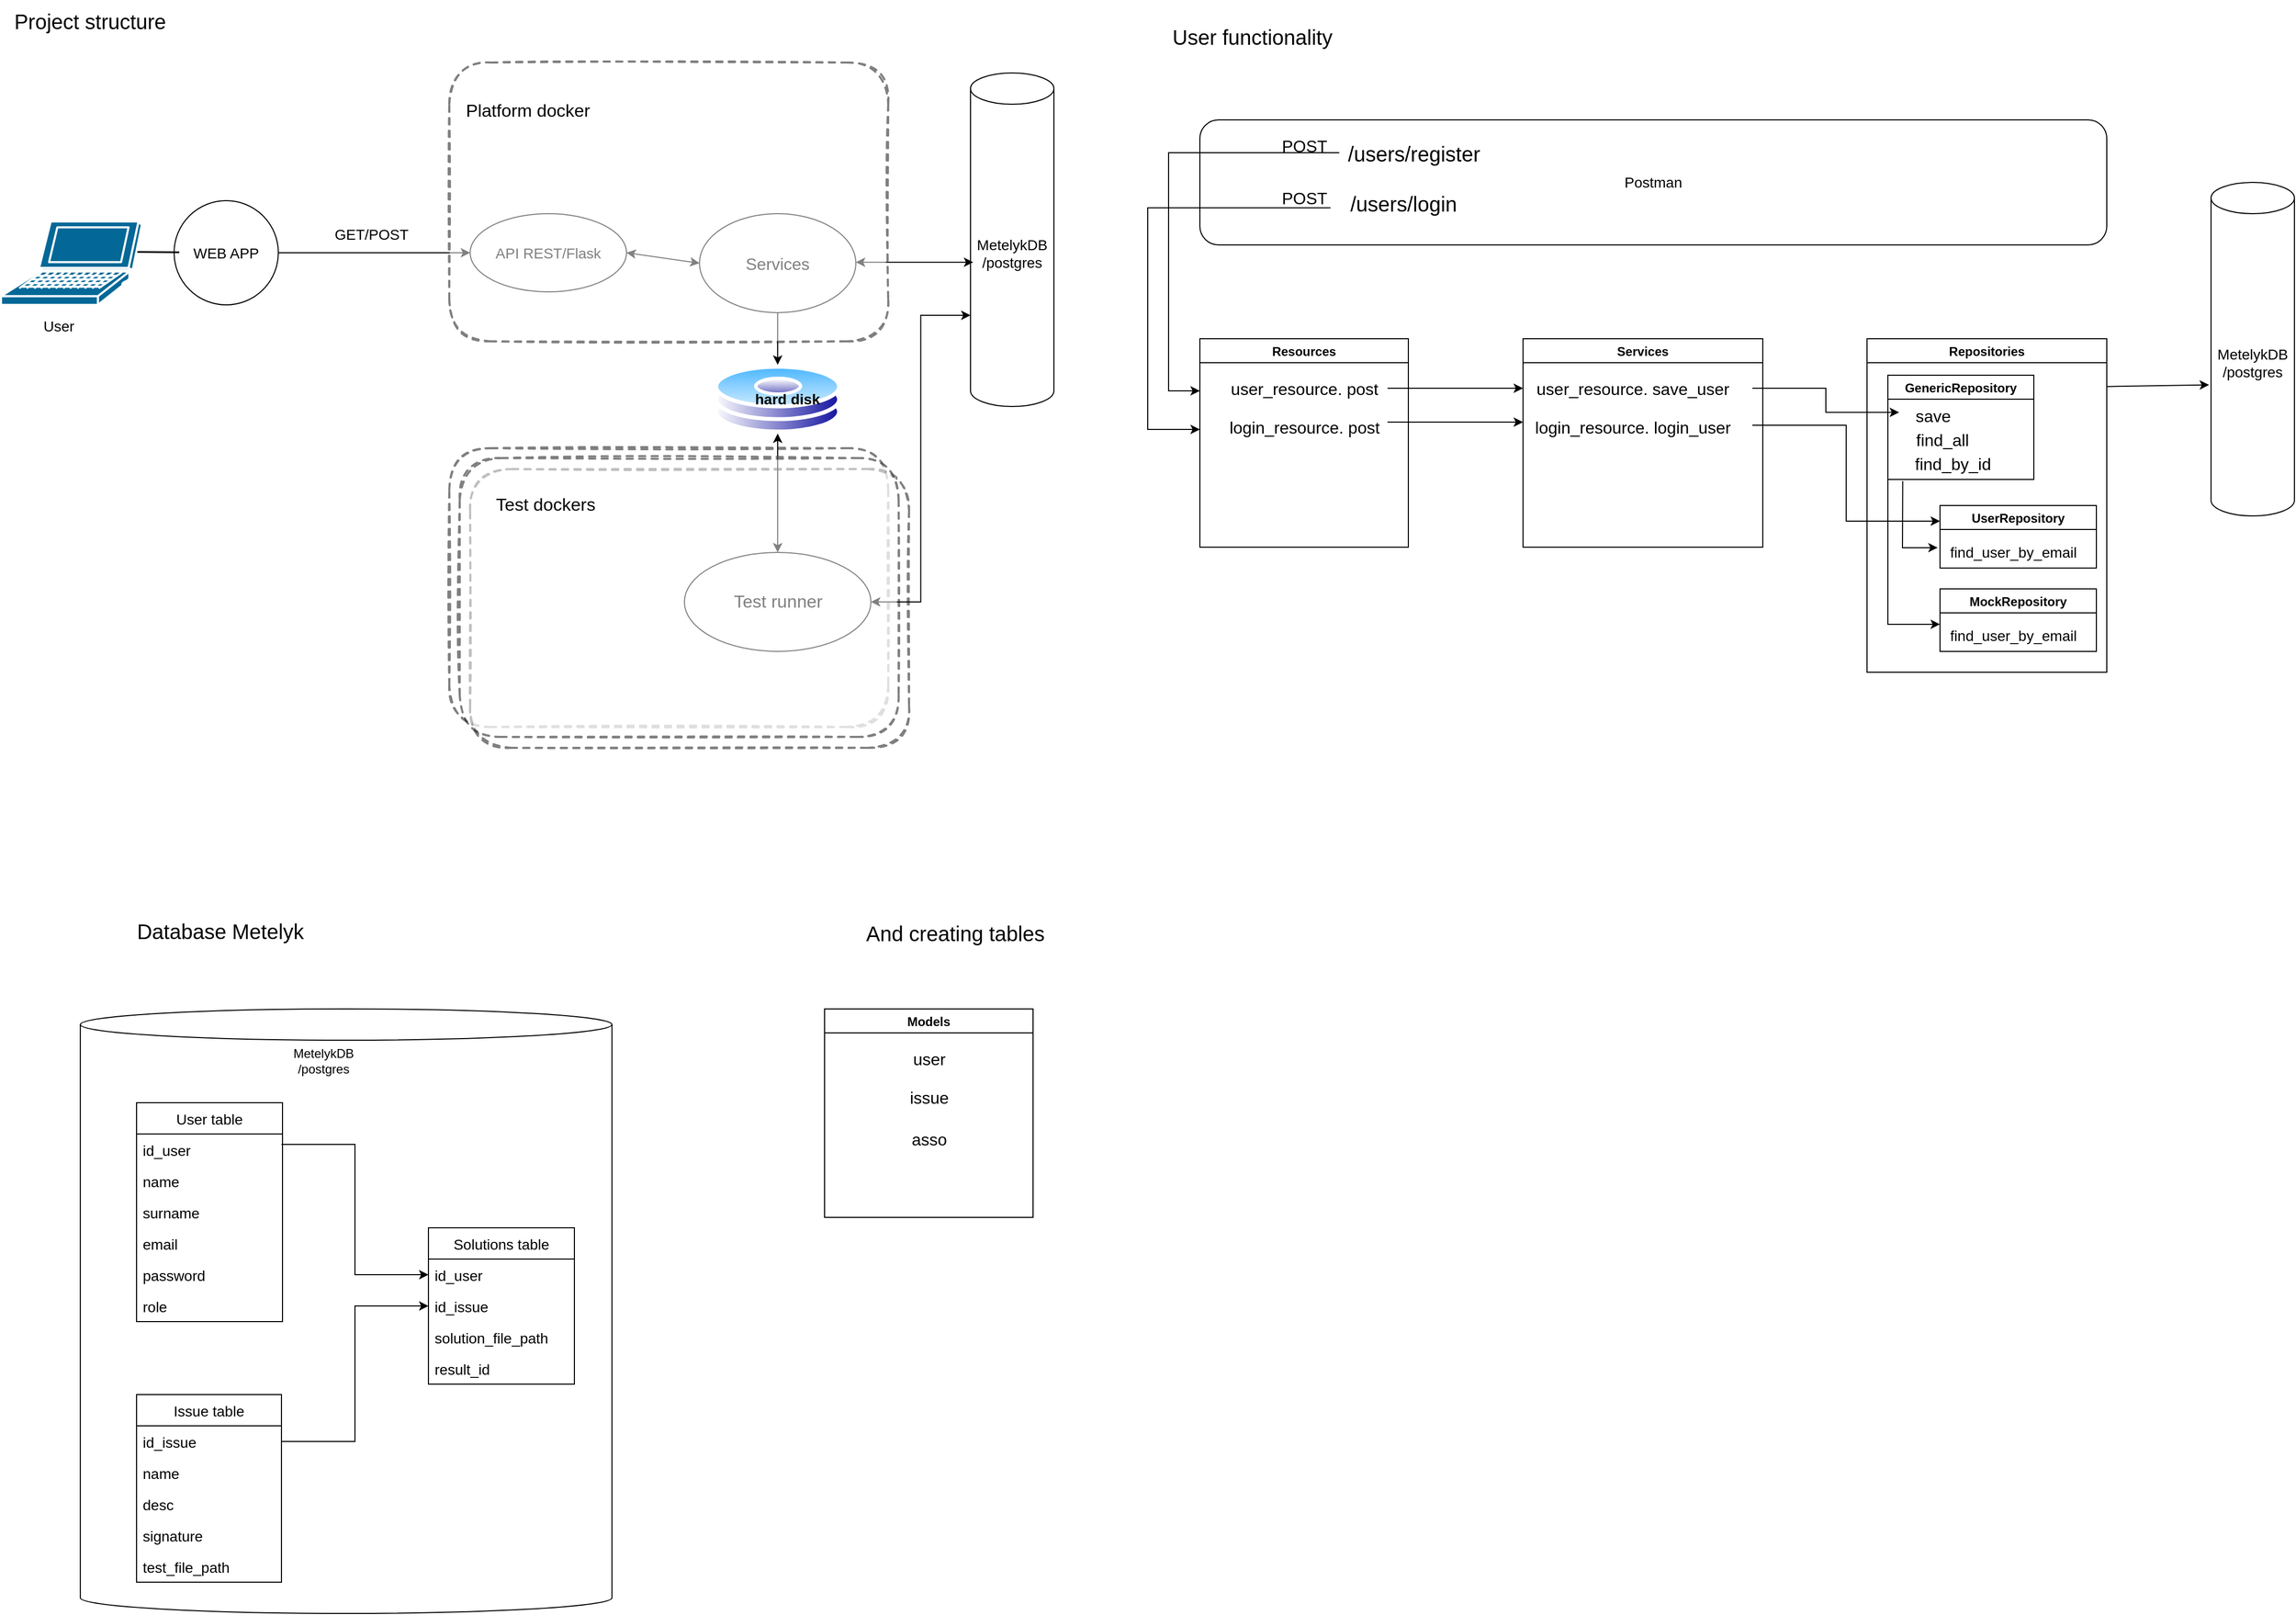 <mxfile version="20.3.7" type="device"><diagram id="XOuEsQqTodch3T4mLWbx" name="Page-1"><mxGraphModel dx="3245" dy="978" grid="1" gridSize="10" guides="1" tooltips="1" connect="1" arrows="1" fold="1" page="1" pageScale="1" pageWidth="1169" pageHeight="1654" math="0" shadow="0"><root><mxCell id="0"/><mxCell id="1" parent="0"/><mxCell id="4kwDnwiG3uN0GNMyowpm-22" value="" style="rounded=1;whiteSpace=wrap;html=1;fontSize=14;dashed=1;strokeWidth=2;fillColor=#FFFFFF;opacity=50;sketch=1;shadow=0;glass=0;" vertex="1" parent="1"><mxGeometry x="-640" y="455" width="421.05" height="267.5" as="geometry"/></mxCell><mxCell id="4kwDnwiG3uN0GNMyowpm-23" value="" style="rounded=1;whiteSpace=wrap;html=1;fontSize=14;dashed=1;strokeWidth=2;fillColor=#FFFFFF;opacity=50;sketch=1;shadow=0;glass=0;" vertex="1" parent="1"><mxGeometry x="-620" y="475" width="421.05" height="267.5" as="geometry"/></mxCell><mxCell id="VlaobWc57VFWbXcnul0v-15" value="MetelykDB&lt;br style=&quot;font-size: 14px;&quot;&gt;/postgres" style="shape=cylinder3;whiteSpace=wrap;html=1;boundedLbl=1;backgroundOutline=1;size=15;fontSize=14;" parent="1" vertex="1"><mxGeometry x="-140" y="95" width="80" height="320" as="geometry"/></mxCell><mxCell id="VlaobWc57VFWbXcnul0v-21" value="API REST/Flask" style="ellipse;whiteSpace=wrap;html=1;fontSize=14;" parent="1" vertex="1"><mxGeometry x="-620" y="230" width="150" height="75" as="geometry"/></mxCell><mxCell id="VlaobWc57VFWbXcnul0v-24" value="WEB APP" style="ellipse;whiteSpace=wrap;html=1;aspect=fixed;fontSize=14;" parent="1" vertex="1"><mxGeometry x="-904" y="217.5" width="100" height="100" as="geometry"/></mxCell><mxCell id="VlaobWc57VFWbXcnul0v-61" value="" style="endArrow=classic;html=1;rounded=0;fontSize=14;entryX=0;entryY=0.5;entryDx=0;entryDy=0;exitX=1;exitY=0.5;exitDx=0;exitDy=0;" parent="1" source="VlaobWc57VFWbXcnul0v-24" target="VlaobWc57VFWbXcnul0v-21" edge="1"><mxGeometry width="50" height="50" relative="1" as="geometry"><mxPoint x="450" y="10" as="sourcePoint"/><mxPoint x="310" y="40" as="targetPoint"/><Array as="points"/></mxGeometry></mxCell><mxCell id="VlaobWc57VFWbXcnul0v-62" value="" style="endArrow=classic;html=1;rounded=0;fontSize=14;entryX=0.5;entryY=0;entryDx=0;entryDy=0;exitX=0.5;exitY=1;exitDx=0;exitDy=0;" parent="1" target="VlaobWc57VFWbXcnul0v-96" edge="1" source="4kwDnwiG3uN0GNMyowpm-8"><mxGeometry width="50" height="50" relative="1" as="geometry"><mxPoint x="-545.83" y="305" as="sourcePoint"/><mxPoint x="-545.83" y="405" as="targetPoint"/><Array as="points"/></mxGeometry></mxCell><mxCell id="VlaobWc57VFWbXcnul0v-66" value="" style="shape=link;html=1;rounded=0;fontSize=14;width=0.588;" parent="1" edge="1"><mxGeometry relative="1" as="geometry"><mxPoint x="-970" y="266.5" as="sourcePoint"/><mxPoint x="-899" y="267.06" as="targetPoint"/><Array as="points"><mxPoint x="-960" y="266.5"/></Array></mxGeometry></mxCell><mxCell id="VlaobWc57VFWbXcnul0v-78" value="GET/POST" style="text;html=1;align=center;verticalAlign=middle;resizable=0;points=[];autosize=1;strokeColor=none;fillColor=none;fontSize=14;" parent="1" vertex="1"><mxGeometry x="-760" y="235" width="90" height="30" as="geometry"/></mxCell><mxCell id="VlaobWc57VFWbXcnul0v-80" value="&lt;font style=&quot;font-size: 14px;&quot;&gt;User&lt;/font&gt;" style="text;html=1;align=center;verticalAlign=middle;resizable=0;points=[];autosize=1;strokeColor=none;fillColor=none;fontSize=14;" parent="1" vertex="1"><mxGeometry x="-1040" y="322.5" width="50" height="30" as="geometry"/></mxCell><mxCell id="4kwDnwiG3uN0GNMyowpm-17" style="edgeStyle=orthogonalEdgeStyle;rounded=0;orthogonalLoop=1;jettySize=auto;html=1;exitX=0.5;exitY=1;exitDx=0;exitDy=0;fontSize=17;startArrow=classic;startFill=1;" edge="1" parent="1" source="VlaobWc57VFWbXcnul0v-96" target="VlaobWc57VFWbXcnul0v-155"><mxGeometry relative="1" as="geometry"/></mxCell><mxCell id="VlaobWc57VFWbXcnul0v-113" value="" style="shape=mxgraph.cisco.computers_and_peripherals.laptop;html=1;pointerEvents=1;dashed=0;fillColor=#036897;strokeColor=#ffffff;strokeWidth=2;verticalLabelPosition=bottom;verticalAlign=top;align=center;outlineConnect=0;fontSize=14;" parent="1" vertex="1"><mxGeometry x="-1070" y="237.5" width="135" height="80" as="geometry"/></mxCell><mxCell id="VlaobWc57VFWbXcnul0v-150" value="" style="endArrow=classic;html=1;rounded=0;exitX=1;exitY=0.5;exitDx=0;exitDy=0;entryX=0;entryY=0.5;entryDx=0;entryDy=0;fontSize=14;startArrow=classic;startFill=1;" parent="1" source="VlaobWc57VFWbXcnul0v-21" target="4kwDnwiG3uN0GNMyowpm-8" edge="1"><mxGeometry width="50" height="50" relative="1" as="geometry"><mxPoint x="-480" y="251" as="sourcePoint"/><mxPoint x="-250" y="247" as="targetPoint"/><Array as="points"/></mxGeometry></mxCell><mxCell id="4kwDnwiG3uN0GNMyowpm-15" style="edgeStyle=orthogonalEdgeStyle;rounded=0;orthogonalLoop=1;jettySize=auto;html=1;exitX=1;exitY=0.5;exitDx=0;exitDy=0;entryX=0;entryY=0;entryDx=0;entryDy=232.5;entryPerimeter=0;fontSize=17;startArrow=classic;startFill=1;" edge="1" parent="1" source="VlaobWc57VFWbXcnul0v-155" target="VlaobWc57VFWbXcnul0v-15"><mxGeometry relative="1" as="geometry"/></mxCell><mxCell id="VlaobWc57VFWbXcnul0v-155" value="&lt;font style=&quot;font-size: 17px;&quot;&gt;Test runner&lt;/font&gt;" style="ellipse;whiteSpace=wrap;html=1;align=center;fontSize=14;" parent="1" vertex="1"><mxGeometry x="-414.48" y="555" width="178.95" height="95" as="geometry"/></mxCell><mxCell id="y2n-xiSh2Oz9Mf73TQws-4" value="" style="shape=cylinder3;whiteSpace=wrap;html=1;boundedLbl=1;backgroundOutline=1;size=15;" parent="1" vertex="1"><mxGeometry x="-993.94" y="993" width="510" height="580" as="geometry"/></mxCell><mxCell id="y2n-xiSh2Oz9Mf73TQws-5" value="User table" style="swimlane;fontStyle=0;childLayout=stackLayout;horizontal=1;startSize=30;horizontalStack=0;resizeParent=1;resizeParentMax=0;resizeLast=0;collapsible=1;marginBottom=0;fontSize=14;" parent="1" vertex="1"><mxGeometry x="-940" y="1083" width="140" height="210" as="geometry"/></mxCell><mxCell id="y2n-xiSh2Oz9Mf73TQws-6" value="id_user" style="text;strokeColor=none;fillColor=none;align=left;verticalAlign=middle;spacingLeft=4;spacingRight=4;overflow=hidden;points=[[0,0.5],[1,0.5]];portConstraint=eastwest;rotatable=0;fontSize=14;" parent="y2n-xiSh2Oz9Mf73TQws-5" vertex="1"><mxGeometry y="30" width="140" height="30" as="geometry"/></mxCell><mxCell id="y2n-xiSh2Oz9Mf73TQws-7" value="name" style="text;strokeColor=none;fillColor=none;align=left;verticalAlign=middle;spacingLeft=4;spacingRight=4;overflow=hidden;points=[[0,0.5],[1,0.5]];portConstraint=eastwest;rotatable=0;fontSize=14;" parent="y2n-xiSh2Oz9Mf73TQws-5" vertex="1"><mxGeometry y="60" width="140" height="30" as="geometry"/></mxCell><mxCell id="y2n-xiSh2Oz9Mf73TQws-8" value="surname" style="text;strokeColor=none;fillColor=none;align=left;verticalAlign=middle;spacingLeft=4;spacingRight=4;overflow=hidden;points=[[0,0.5],[1,0.5]];portConstraint=eastwest;rotatable=0;fontSize=14;" parent="y2n-xiSh2Oz9Mf73TQws-5" vertex="1"><mxGeometry y="90" width="140" height="30" as="geometry"/></mxCell><mxCell id="y2n-xiSh2Oz9Mf73TQws-9" value="email" style="text;strokeColor=none;fillColor=none;align=left;verticalAlign=middle;spacingLeft=4;spacingRight=4;overflow=hidden;points=[[0,0.5],[1,0.5]];portConstraint=eastwest;rotatable=0;fontSize=14;" parent="y2n-xiSh2Oz9Mf73TQws-5" vertex="1"><mxGeometry y="120" width="140" height="30" as="geometry"/></mxCell><mxCell id="y2n-xiSh2Oz9Mf73TQws-10" value="password" style="text;strokeColor=none;fillColor=none;align=left;verticalAlign=middle;spacingLeft=4;spacingRight=4;overflow=hidden;points=[[0,0.5],[1,0.5]];portConstraint=eastwest;rotatable=0;fontSize=14;" parent="y2n-xiSh2Oz9Mf73TQws-5" vertex="1"><mxGeometry y="150" width="140" height="30" as="geometry"/></mxCell><mxCell id="y2n-xiSh2Oz9Mf73TQws-11" value="role" style="text;strokeColor=none;fillColor=none;align=left;verticalAlign=middle;spacingLeft=4;spacingRight=4;overflow=hidden;points=[[0,0.5],[1,0.5]];portConstraint=eastwest;rotatable=0;fontSize=14;" parent="y2n-xiSh2Oz9Mf73TQws-5" vertex="1"><mxGeometry y="180" width="140" height="30" as="geometry"/></mxCell><mxCell id="y2n-xiSh2Oz9Mf73TQws-12" value="Issue table" style="swimlane;fontStyle=0;childLayout=stackLayout;horizontal=1;startSize=30;horizontalStack=0;resizeParent=1;resizeParentMax=0;resizeLast=0;collapsible=1;marginBottom=0;fontSize=14;" parent="1" vertex="1"><mxGeometry x="-940" y="1363" width="139" height="180" as="geometry"/></mxCell><mxCell id="y2n-xiSh2Oz9Mf73TQws-13" value="id_issue" style="text;strokeColor=none;fillColor=none;align=left;verticalAlign=middle;spacingLeft=4;spacingRight=4;overflow=hidden;points=[[0,0.5],[1,0.5]];portConstraint=eastwest;rotatable=0;fontSize=14;" parent="y2n-xiSh2Oz9Mf73TQws-12" vertex="1"><mxGeometry y="30" width="139" height="30" as="geometry"/></mxCell><mxCell id="y2n-xiSh2Oz9Mf73TQws-14" value="name" style="text;strokeColor=none;fillColor=none;align=left;verticalAlign=middle;spacingLeft=4;spacingRight=4;overflow=hidden;points=[[0,0.5],[1,0.5]];portConstraint=eastwest;rotatable=0;fontSize=14;" parent="y2n-xiSh2Oz9Mf73TQws-12" vertex="1"><mxGeometry y="60" width="139" height="30" as="geometry"/></mxCell><mxCell id="y2n-xiSh2Oz9Mf73TQws-15" value="desc" style="text;strokeColor=none;fillColor=none;align=left;verticalAlign=middle;spacingLeft=4;spacingRight=4;overflow=hidden;points=[[0,0.5],[1,0.5]];portConstraint=eastwest;rotatable=0;fontSize=14;" parent="y2n-xiSh2Oz9Mf73TQws-12" vertex="1"><mxGeometry y="90" width="139" height="30" as="geometry"/></mxCell><mxCell id="y2n-xiSh2Oz9Mf73TQws-16" value="signature" style="text;strokeColor=none;fillColor=none;align=left;verticalAlign=middle;spacingLeft=4;spacingRight=4;overflow=hidden;points=[[0,0.5],[1,0.5]];portConstraint=eastwest;rotatable=0;fontSize=14;" parent="y2n-xiSh2Oz9Mf73TQws-12" vertex="1"><mxGeometry y="120" width="139" height="30" as="geometry"/></mxCell><mxCell id="4kwDnwiG3uN0GNMyowpm-1" value="test_file_path" style="text;strokeColor=none;fillColor=none;align=left;verticalAlign=middle;spacingLeft=4;spacingRight=4;overflow=hidden;points=[[0,0.5],[1,0.5]];portConstraint=eastwest;rotatable=0;fontSize=14;" vertex="1" parent="y2n-xiSh2Oz9Mf73TQws-12"><mxGeometry y="150" width="139" height="30" as="geometry"/></mxCell><mxCell id="y2n-xiSh2Oz9Mf73TQws-17" value="Solutions table" style="swimlane;fontStyle=0;childLayout=stackLayout;horizontal=1;startSize=30;horizontalStack=0;resizeParent=1;resizeParentMax=0;resizeLast=0;collapsible=1;marginBottom=0;fontSize=14;" parent="1" vertex="1"><mxGeometry x="-660" y="1203" width="140" height="150" as="geometry"/></mxCell><mxCell id="y2n-xiSh2Oz9Mf73TQws-18" value="id_user" style="text;strokeColor=none;fillColor=none;align=left;verticalAlign=middle;spacingLeft=4;spacingRight=4;overflow=hidden;points=[[0,0.5],[1,0.5]];portConstraint=eastwest;rotatable=0;fontSize=14;" parent="y2n-xiSh2Oz9Mf73TQws-17" vertex="1"><mxGeometry y="30" width="140" height="30" as="geometry"/></mxCell><mxCell id="y2n-xiSh2Oz9Mf73TQws-19" value="id_issue" style="text;strokeColor=none;fillColor=none;align=left;verticalAlign=middle;spacingLeft=4;spacingRight=4;overflow=hidden;points=[[0,0.5],[1,0.5]];portConstraint=eastwest;rotatable=0;fontSize=14;" parent="y2n-xiSh2Oz9Mf73TQws-17" vertex="1"><mxGeometry y="60" width="140" height="30" as="geometry"/></mxCell><mxCell id="y2n-xiSh2Oz9Mf73TQws-20" value="solution_file_path" style="text;strokeColor=none;fillColor=none;align=left;verticalAlign=middle;spacingLeft=4;spacingRight=4;overflow=hidden;points=[[0,0.5],[1,0.5]];portConstraint=eastwest;rotatable=0;fontSize=14;" parent="y2n-xiSh2Oz9Mf73TQws-17" vertex="1"><mxGeometry y="90" width="140" height="30" as="geometry"/></mxCell><mxCell id="4kwDnwiG3uN0GNMyowpm-2" value="result_id" style="text;strokeColor=none;fillColor=none;align=left;verticalAlign=middle;spacingLeft=4;spacingRight=4;overflow=hidden;points=[[0,0.5],[1,0.5]];portConstraint=eastwest;rotatable=0;fontSize=14;" vertex="1" parent="y2n-xiSh2Oz9Mf73TQws-17"><mxGeometry y="120" width="140" height="30" as="geometry"/></mxCell><mxCell id="y2n-xiSh2Oz9Mf73TQws-21" value="" style="edgeStyle=elbowEdgeStyle;elbow=horizontal;endArrow=classic;html=1;rounded=0;exitX=0.993;exitY=0.333;exitDx=0;exitDy=0;exitPerimeter=0;entryX=0;entryY=0.5;entryDx=0;entryDy=0;" parent="1" source="y2n-xiSh2Oz9Mf73TQws-6" target="y2n-xiSh2Oz9Mf73TQws-18" edge="1"><mxGeometry width="50" height="50" relative="1" as="geometry"><mxPoint x="-801.0" y="1133" as="sourcePoint"/><mxPoint x="-751.84" y="1228.99" as="targetPoint"/></mxGeometry></mxCell><mxCell id="y2n-xiSh2Oz9Mf73TQws-22" value="" style="edgeStyle=elbowEdgeStyle;elbow=horizontal;endArrow=classic;html=1;rounded=0;entryX=0;entryY=0.5;entryDx=0;entryDy=0;exitX=1;exitY=0.5;exitDx=0;exitDy=0;" parent="1" source="y2n-xiSh2Oz9Mf73TQws-13" target="y2n-xiSh2Oz9Mf73TQws-19" edge="1"><mxGeometry width="50" height="50" relative="1" as="geometry"><mxPoint x="-801" y="1418" as="sourcePoint"/><mxPoint x="-751" y="1283" as="targetPoint"/></mxGeometry></mxCell><mxCell id="ETXjAft0qrTI0-1CCwdr-1" value="&lt;span style=&quot;&quot;&gt;MetelykDB&lt;/span&gt;&lt;br style=&quot;&quot;&gt;&lt;span style=&quot;&quot;&gt;/postgres&lt;/span&gt;" style="text;html=1;align=center;verticalAlign=middle;resizable=0;points=[];autosize=1;strokeColor=none;fillColor=none;" parent="1" vertex="1"><mxGeometry x="-801" y="1023" width="80" height="40" as="geometry"/></mxCell><mxCell id="ETXjAft0qrTI0-1CCwdr-2" value="Resources" style="swimlane;shadow=0;glass=0;" parent="1" vertex="1"><mxGeometry x="80" y="350" width="200" height="200" as="geometry"/></mxCell><mxCell id="ETXjAft0qrTI0-1CCwdr-4" value="&lt;font style=&quot;font-size: 16px;&quot;&gt;user_resource. post&lt;/font&gt;" style="text;html=1;align=center;verticalAlign=middle;resizable=0;points=[];autosize=1;strokeColor=none;fillColor=none;fontSize=14;" parent="ETXjAft0qrTI0-1CCwdr-2" vertex="1"><mxGeometry x="20" y="32.5" width="160" height="30" as="geometry"/></mxCell><mxCell id="ETXjAft0qrTI0-1CCwdr-5" value="&lt;font style=&quot;font-size: 16px;&quot;&gt;login_resource. post&lt;/font&gt;" style="text;html=1;align=center;verticalAlign=middle;resizable=0;points=[];autosize=1;strokeColor=none;fillColor=none;fontSize=14;" parent="ETXjAft0qrTI0-1CCwdr-2" vertex="1"><mxGeometry x="15" y="70" width="170" height="30" as="geometry"/></mxCell><mxCell id="ETXjAft0qrTI0-1CCwdr-3" value="&lt;font style=&quot;font-size: 14px;&quot;&gt;Postman&lt;/font&gt;" style="rounded=1;whiteSpace=wrap;html=1;shadow=0;glass=0;" parent="1" vertex="1"><mxGeometry x="80" y="140" width="870" height="120" as="geometry"/></mxCell><mxCell id="ETXjAft0qrTI0-1CCwdr-7" value="" style="endArrow=classic;html=1;rounded=0;fontSize=16;exitX=0.025;exitY=0.488;exitDx=0;exitDy=0;exitPerimeter=0;entryX=0;entryY=0.25;entryDx=0;entryDy=0;edgeStyle=elbowEdgeStyle;" parent="1" source="ETXjAft0qrTI0-1CCwdr-17" target="ETXjAft0qrTI0-1CCwdr-2" edge="1"><mxGeometry width="50" height="50" relative="1" as="geometry"><mxPoint x="202.82" y="267.44" as="sourcePoint"/><mxPoint x="200.0" y="350.0" as="targetPoint"/><Array as="points"><mxPoint x="50" y="290"/></Array></mxGeometry></mxCell><mxCell id="ETXjAft0qrTI0-1CCwdr-8" value="POST" style="text;html=1;align=center;verticalAlign=middle;resizable=0;points=[];autosize=1;strokeColor=none;fillColor=none;fontSize=16;" parent="1" vertex="1"><mxGeometry x="145" y="150" width="70" height="30" as="geometry"/></mxCell><mxCell id="ETXjAft0qrTI0-1CCwdr-9" value="POST" style="text;html=1;align=center;verticalAlign=middle;resizable=0;points=[];autosize=1;strokeColor=none;fillColor=none;fontSize=16;" parent="1" vertex="1"><mxGeometry x="145" y="200" width="70" height="30" as="geometry"/></mxCell><mxCell id="ETXjAft0qrTI0-1CCwdr-10" value="Services" style="swimlane;shadow=0;glass=0;" parent="1" vertex="1"><mxGeometry x="390" y="350" width="230" height="200" as="geometry"/></mxCell><mxCell id="ETXjAft0qrTI0-1CCwdr-11" value="&lt;font style=&quot;font-size: 16px;&quot;&gt;user_resource. save_user&lt;/font&gt;" style="text;html=1;align=center;verticalAlign=middle;resizable=0;points=[];autosize=1;strokeColor=none;fillColor=none;fontSize=14;" parent="ETXjAft0qrTI0-1CCwdr-10" vertex="1"><mxGeometry y="32.5" width="210" height="30" as="geometry"/></mxCell><mxCell id="ETXjAft0qrTI0-1CCwdr-12" value="&lt;font style=&quot;font-size: 16px;&quot;&gt;login_resource. login_user&lt;/font&gt;" style="text;html=1;align=center;verticalAlign=middle;resizable=0;points=[];autosize=1;strokeColor=none;fillColor=none;fontSize=14;" parent="ETXjAft0qrTI0-1CCwdr-10" vertex="1"><mxGeometry y="70" width="210" height="30" as="geometry"/></mxCell><mxCell id="ETXjAft0qrTI0-1CCwdr-13" value="" style="endArrow=classic;html=1;rounded=0;fontSize=16;" parent="1" source="ETXjAft0qrTI0-1CCwdr-4" target="ETXjAft0qrTI0-1CCwdr-11" edge="1"><mxGeometry width="50" height="50" relative="1" as="geometry"><mxPoint x="530" y="370" as="sourcePoint"/><mxPoint x="580" y="320" as="targetPoint"/></mxGeometry></mxCell><mxCell id="ETXjAft0qrTI0-1CCwdr-15" value="" style="endArrow=classic;html=1;rounded=0;fontSize=16;" parent="1" edge="1"><mxGeometry width="50" height="50" relative="1" as="geometry"><mxPoint x="260" y="430" as="sourcePoint"/><mxPoint x="390" y="430" as="targetPoint"/></mxGeometry></mxCell><mxCell id="ETXjAft0qrTI0-1CCwdr-16" value="&lt;font style=&quot;font-size: 20px;&quot;&gt;User functionality&lt;/font&gt;" style="text;html=1;align=center;verticalAlign=middle;resizable=0;points=[];autosize=1;strokeColor=none;fillColor=none;fontSize=16;" parent="1" vertex="1"><mxGeometry x="40" y="40" width="180" height="40" as="geometry"/></mxCell><mxCell id="ETXjAft0qrTI0-1CCwdr-17" value="/users/register" style="text;html=1;align=center;verticalAlign=middle;resizable=0;points=[];autosize=1;strokeColor=none;fillColor=none;fontSize=20;" parent="1" vertex="1"><mxGeometry x="210" y="152" width="150" height="40" as="geometry"/></mxCell><mxCell id="ETXjAft0qrTI0-1CCwdr-18" value="/users/login" style="text;html=1;align=center;verticalAlign=middle;resizable=0;points=[];autosize=1;strokeColor=none;fillColor=none;fontSize=20;" parent="1" vertex="1"><mxGeometry x="210" y="200" width="130" height="40" as="geometry"/></mxCell><mxCell id="ECNNI9uSRArZppdGB2Na-2" value="&lt;font style=&quot;font-size: 20px;&quot;&gt;Database Metelyk&lt;br&gt;&lt;br&gt;&lt;/font&gt;" style="text;html=1;align=center;verticalAlign=middle;resizable=0;points=[];autosize=1;strokeColor=none;fillColor=none;" parent="1" vertex="1"><mxGeometry x="-950" y="900" width="180" height="60" as="geometry"/></mxCell><mxCell id="ECNNI9uSRArZppdGB2Na-3" value="Models" style="swimlane;shadow=0;glass=0;" parent="1" vertex="1"><mxGeometry x="-280" y="993" width="200" height="200" as="geometry"/></mxCell><mxCell id="ECNNI9uSRArZppdGB2Na-4" value="&lt;font style=&quot;font-size: 16px;&quot;&gt;user&lt;/font&gt;" style="text;html=1;align=center;verticalAlign=middle;resizable=0;points=[];autosize=1;strokeColor=none;fillColor=none;fontSize=14;" parent="ECNNI9uSRArZppdGB2Na-3" vertex="1"><mxGeometry x="75" y="32.5" width="50" height="30" as="geometry"/></mxCell><mxCell id="ECNNI9uSRArZppdGB2Na-5" value="&lt;font style=&quot;font-size: 16px;&quot;&gt;issue&lt;/font&gt;" style="text;html=1;align=center;verticalAlign=middle;resizable=0;points=[];autosize=1;strokeColor=none;fillColor=none;fontSize=14;" parent="ECNNI9uSRArZppdGB2Na-3" vertex="1"><mxGeometry x="70" y="70" width="60" height="30" as="geometry"/></mxCell><mxCell id="ECNNI9uSRArZppdGB2Na-7" value="&lt;font style=&quot;font-size: 16px;&quot;&gt;asso&lt;/font&gt;" style="text;html=1;align=center;verticalAlign=middle;resizable=0;points=[];autosize=1;strokeColor=none;fillColor=none;fontSize=14;" parent="ECNNI9uSRArZppdGB2Na-3" vertex="1"><mxGeometry x="70" y="110" width="60" height="30" as="geometry"/></mxCell><mxCell id="ECNNI9uSRArZppdGB2Na-6" value="&lt;font style=&quot;font-size: 20px;&quot;&gt;And creating tables&lt;br&gt;&lt;/font&gt;" style="text;html=1;align=center;verticalAlign=middle;resizable=0;points=[];autosize=1;strokeColor=none;fillColor=none;" parent="1" vertex="1"><mxGeometry x="-250" y="900" width="190" height="40" as="geometry"/></mxCell><mxCell id="ECNNI9uSRArZppdGB2Na-8" value="Repositories" style="swimlane;shadow=0;glass=0;" parent="1" vertex="1"><mxGeometry x="720" y="350" width="230" height="320" as="geometry"/></mxCell><mxCell id="ECNNI9uSRArZppdGB2Na-13" value="GenericRepository" style="swimlane;shadow=0;glass=0;perimeterSpacing=10;" parent="ECNNI9uSRArZppdGB2Na-8" vertex="1"><mxGeometry x="20" y="35" width="140" height="100" as="geometry"/></mxCell><mxCell id="ECNNI9uSRArZppdGB2Na-14" value="&lt;font style=&quot;font-size: 16px;&quot;&gt;save&lt;/font&gt;" style="text;html=1;align=center;verticalAlign=middle;resizable=0;points=[];autosize=1;strokeColor=none;fillColor=none;fontSize=14;perimeterSpacing=10;" parent="ECNNI9uSRArZppdGB2Na-13" vertex="1"><mxGeometry x="13" y="24" width="60" height="30" as="geometry"/></mxCell><mxCell id="ECNNI9uSRArZppdGB2Na-15" value="&lt;font style=&quot;font-size: 16px;&quot;&gt;find_all&lt;/font&gt;" style="text;html=1;align=center;verticalAlign=middle;resizable=0;points=[];autosize=1;strokeColor=none;fillColor=none;fontSize=14;perimeterSpacing=10;" parent="ECNNI9uSRArZppdGB2Na-13" vertex="1"><mxGeometry x="17" y="47" width="70" height="30" as="geometry"/></mxCell><mxCell id="ECNNI9uSRArZppdGB2Na-16" value="&lt;font style=&quot;font-size: 16px;&quot;&gt;find_by_id&lt;/font&gt;" style="text;html=1;align=center;verticalAlign=middle;resizable=0;points=[];autosize=1;strokeColor=none;fillColor=none;fontSize=14;perimeterSpacing=10;" parent="ECNNI9uSRArZppdGB2Na-13" vertex="1"><mxGeometry x="12" y="70" width="100" height="30" as="geometry"/></mxCell><mxCell id="ECNNI9uSRArZppdGB2Na-22" value="MockRepository" style="swimlane;shadow=0;glass=0;" parent="ECNNI9uSRArZppdGB2Na-8" vertex="1"><mxGeometry x="70" y="240" width="150" height="60" as="geometry"/></mxCell><mxCell id="ECNNI9uSRArZppdGB2Na-23" value="&lt;font style=&quot;font-size: 14px;&quot;&gt;find_user_by_email&lt;/font&gt;" style="text;html=1;align=center;verticalAlign=middle;resizable=0;points=[];autosize=1;strokeColor=none;fillColor=none;fontSize=14;" parent="ECNNI9uSRArZppdGB2Na-22" vertex="1"><mxGeometry y="30" width="140" height="30" as="geometry"/></mxCell><mxCell id="ECNNI9uSRArZppdGB2Na-17" value="UserRepository" style="swimlane;shadow=0;glass=0;" parent="ECNNI9uSRArZppdGB2Na-8" vertex="1"><mxGeometry x="70" y="160" width="150" height="60" as="geometry"/></mxCell><mxCell id="ECNNI9uSRArZppdGB2Na-18" value="&lt;font style=&quot;font-size: 14px;&quot;&gt;find_user_by_email&lt;/font&gt;" style="text;html=1;align=center;verticalAlign=middle;resizable=0;points=[];autosize=1;strokeColor=none;fillColor=none;fontSize=14;" parent="ECNNI9uSRArZppdGB2Na-17" vertex="1"><mxGeometry y="30" width="140" height="30" as="geometry"/></mxCell><mxCell id="ECNNI9uSRArZppdGB2Na-24" value="" style="endArrow=classic;html=1;rounded=0;fontSize=14;edgeStyle=elbowEdgeStyle;exitX=0.102;exitY=0.829;exitDx=0;exitDy=0;exitPerimeter=0;entryX=-0.016;entryY=0.348;entryDx=0;entryDy=0;entryPerimeter=0;" parent="ECNNI9uSRArZppdGB2Na-8" source="ECNNI9uSRArZppdGB2Na-16" target="ECNNI9uSRArZppdGB2Na-18" edge="1"><mxGeometry width="50" height="50" relative="1" as="geometry"><mxPoint x="50" y="200" as="sourcePoint"/><mxPoint x="30" y="180" as="targetPoint"/><Array as="points"><mxPoint x="34" y="180"/></Array></mxGeometry></mxCell><mxCell id="ECNNI9uSRArZppdGB2Na-25" value="" style="endArrow=classic;html=1;rounded=0;fontSize=14;edgeStyle=elbowEdgeStyle;entryX=-0.016;entryY=0.348;entryDx=0;entryDy=0;entryPerimeter=0;" parent="ECNNI9uSRArZppdGB2Na-8" edge="1"><mxGeometry width="50" height="50" relative="1" as="geometry"><mxPoint x="20" y="130" as="sourcePoint"/><mxPoint x="70.0" y="273.99" as="targetPoint"/><Array as="points"><mxPoint x="20" y="210"/></Array></mxGeometry></mxCell><mxCell id="ECNNI9uSRArZppdGB2Na-11" value="" style="endArrow=classic;html=1;rounded=0;fontSize=16;entryX=-0.024;entryY=0.607;entryDx=0;entryDy=0;entryPerimeter=0;" parent="1" target="ECNNI9uSRArZppdGB2Na-12" edge="1"><mxGeometry width="50" height="50" relative="1" as="geometry"><mxPoint x="950" y="395.83" as="sourcePoint"/><mxPoint x="1060" y="396" as="targetPoint"/></mxGeometry></mxCell><mxCell id="ECNNI9uSRArZppdGB2Na-12" value="MetelykDB&lt;br style=&quot;font-size: 14px;&quot;&gt;/postgres" style="shape=cylinder3;whiteSpace=wrap;html=1;boundedLbl=1;backgroundOutline=1;size=15;fontSize=14;" parent="1" vertex="1"><mxGeometry x="1050" y="200" width="80" height="320" as="geometry"/></mxCell><mxCell id="ECNNI9uSRArZppdGB2Na-26" value="" style="endArrow=classic;html=1;rounded=0;fontSize=16;edgeStyle=elbowEdgeStyle;entryX=0;entryY=0.25;entryDx=0;entryDy=0;" parent="1" target="ECNNI9uSRArZppdGB2Na-17" edge="1"><mxGeometry width="50" height="50" relative="1" as="geometry"><mxPoint x="610" y="432.97" as="sourcePoint"/><mxPoint x="670" y="600" as="targetPoint"/></mxGeometry></mxCell><mxCell id="Ypd0XLTB_S9nYkdsbrKO-2" value="&lt;font style=&quot;font-size: 20px;&quot;&gt;Project structure&lt;/font&gt;" style="text;html=1;align=center;verticalAlign=middle;resizable=0;points=[];autosize=1;strokeColor=none;fillColor=none;" parent="1" vertex="1"><mxGeometry x="-1070" y="25" width="170" height="40" as="geometry"/></mxCell><mxCell id="Ypd0XLTB_S9nYkdsbrKO-4" value="" style="endArrow=classic;html=1;rounded=0;fontSize=16;exitX=-0.036;exitY=0.61;exitDx=0;exitDy=0;exitPerimeter=0;edgeStyle=elbowEdgeStyle;" parent="1" source="ETXjAft0qrTI0-1CCwdr-18" edge="1"><mxGeometry width="50" height="50" relative="1" as="geometry"><mxPoint x="98.75" y="208.26" as="sourcePoint"/><mxPoint x="80" y="437" as="targetPoint"/><Array as="points"><mxPoint x="30" y="320"/></Array></mxGeometry></mxCell><mxCell id="Ypd0XLTB_S9nYkdsbrKO-6" value="" style="endArrow=classic;html=1;rounded=0;fontSize=16;edgeStyle=elbowEdgeStyle;entryX=0.097;entryY=0.433;entryDx=0;entryDy=0;entryPerimeter=0;" parent="1" target="ECNNI9uSRArZppdGB2Na-14" edge="1"><mxGeometry width="50" height="50" relative="1" as="geometry"><mxPoint x="610" y="397.5" as="sourcePoint"/><mxPoint x="790" y="489.53" as="targetPoint"/></mxGeometry></mxCell><mxCell id="4kwDnwiG3uN0GNMyowpm-8" value="&lt;font style=&quot;font-size: 16px;&quot;&gt;Services&lt;/font&gt;" style="ellipse;whiteSpace=wrap;html=1;fontSize=14;" vertex="1" parent="1"><mxGeometry x="-400" y="230" width="150" height="95" as="geometry"/></mxCell><mxCell id="4kwDnwiG3uN0GNMyowpm-10" value="" style="endArrow=classic;html=1;rounded=0;exitX=1;exitY=0;exitDx=0;exitDy=0;entryX=0;entryY=0;entryDx=0;entryDy=0;fontSize=14;startArrow=classic;startFill=1;" edge="1" parent="1"><mxGeometry width="50" height="50" relative="1" as="geometry"><mxPoint x="-249.996" y="276.593" as="sourcePoint"/><mxPoint x="-137.364" y="276.593" as="targetPoint"/><Array as="points"/></mxGeometry></mxCell><mxCell id="y2n-xiSh2Oz9Mf73TQws-46" value="" style="rounded=1;whiteSpace=wrap;html=1;fontSize=14;dashed=1;strokeWidth=2;fillColor=#FFFFFF;opacity=50;sketch=1;shadow=0;glass=0;" parent="1" vertex="1"><mxGeometry x="-640" y="85" width="421.05" height="267.5" as="geometry"/></mxCell><mxCell id="4kwDnwiG3uN0GNMyowpm-18" value="" style="group" vertex="1" connectable="0" parent="1"><mxGeometry x="-386.05" y="375" width="122.11" height="65.94" as="geometry"/></mxCell><mxCell id="VlaobWc57VFWbXcnul0v-96" value="" style="aspect=fixed;perimeter=ellipsePerimeter;html=1;align=center;shadow=0;dashed=0;spacingTop=3;image;image=img/lib/active_directory/hard_disk.svg;fontSize=14;" parent="4kwDnwiG3uN0GNMyowpm-18" vertex="1"><mxGeometry width="122.11" height="65.94" as="geometry"/></mxCell><mxCell id="VlaobWc57VFWbXcnul0v-97" value="&lt;b style=&quot;font-size: 14px;&quot;&gt;hard disk&lt;/b&gt;" style="text;html=1;align=center;verticalAlign=middle;resizable=0;points=[];autosize=1;strokeColor=none;fillColor=none;fontSize=14;" parent="4kwDnwiG3uN0GNMyowpm-18" vertex="1"><mxGeometry x="25.0" y="17.97" width="90" height="30" as="geometry"/></mxCell><mxCell id="4kwDnwiG3uN0GNMyowpm-19" value="" style="rounded=1;whiteSpace=wrap;html=1;fontSize=14;dashed=1;strokeWidth=2;fillColor=#FFFFFF;opacity=50;sketch=1;shadow=0;glass=0;" vertex="1" parent="1"><mxGeometry x="-630" y="464.5" width="421.05" height="267.5" as="geometry"/></mxCell><mxCell id="4kwDnwiG3uN0GNMyowpm-20" value="Test dockers" style="text;html=1;align=center;verticalAlign=middle;resizable=0;points=[];autosize=1;strokeColor=none;fillColor=none;fontSize=17;" vertex="1" parent="1"><mxGeometry x="-608" y="495" width="120" height="30" as="geometry"/></mxCell><mxCell id="4kwDnwiG3uN0GNMyowpm-21" value="Platform docker" style="text;html=1;align=center;verticalAlign=middle;resizable=0;points=[];autosize=1;strokeColor=none;fillColor=none;fontSize=17;" vertex="1" parent="1"><mxGeometry x="-635" y="117" width="140" height="30" as="geometry"/></mxCell></root></mxGraphModel></diagram></mxfile>
